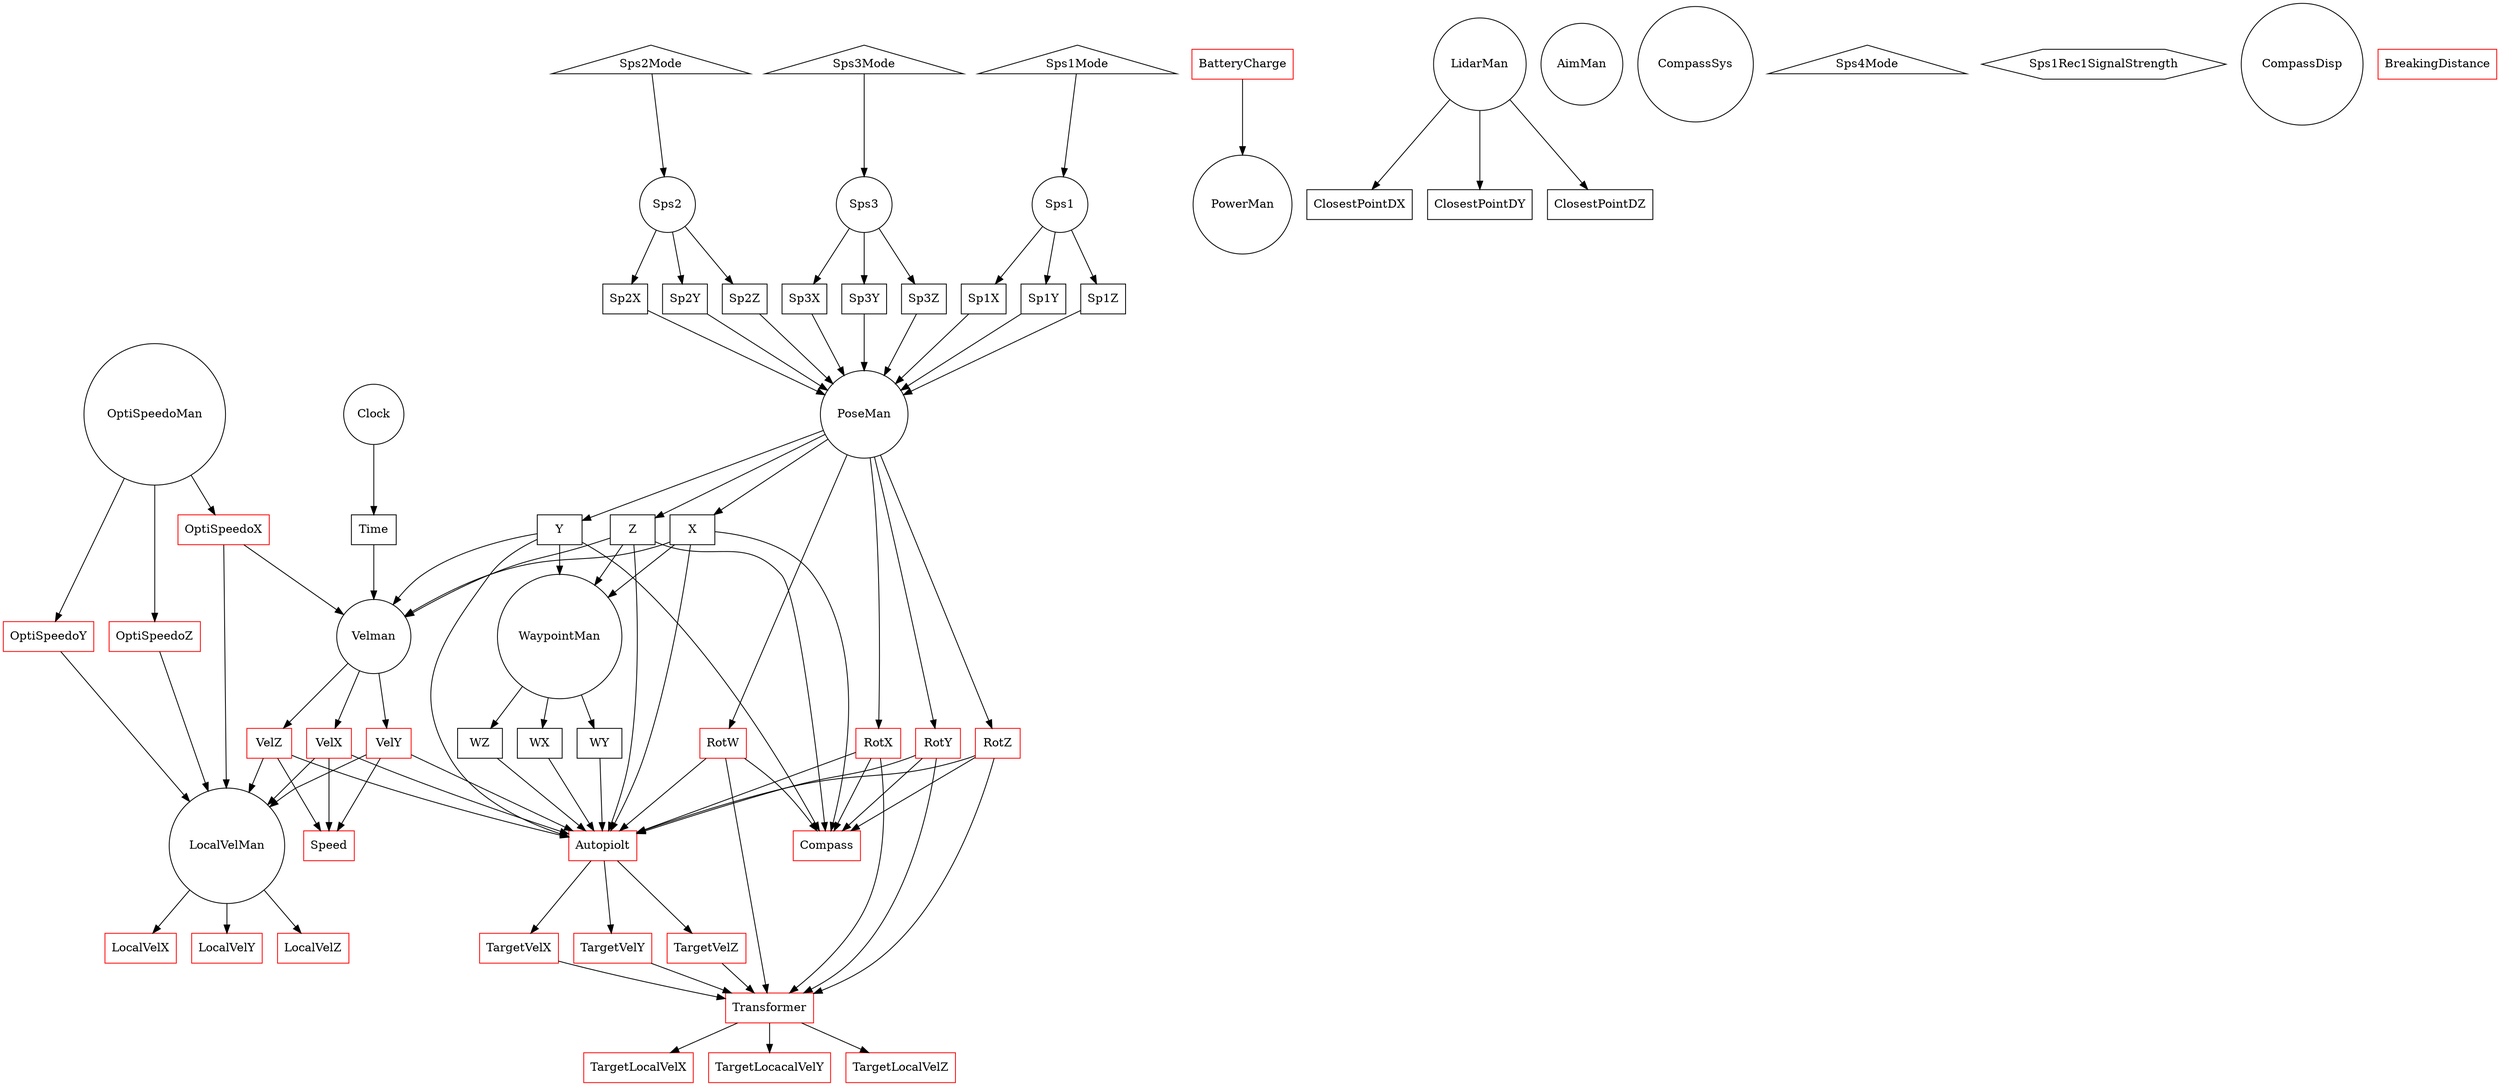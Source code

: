 digraph world {
    //graph [layout = fdp ];

    // systems
    node[ shape = circle ]
    Sps1
    Sps2
    Sps3
    PoseMan
    Velman
    Clock
    PowerMan
    OptiSpeedoMan
    LocalVelMan
    WaypointMan
    LidarMan
    AimMan
    CompassSys

    // config
    node[ shape = triangle]
    Sps1Mode
    Sps2Mode
    Sps3Mode
    Sps4Mode

    // hardware
    node[ shape = hexagon ]
    Sps1Rec1SignalStrength // the signal strength
    
    
    // displays
    node[ shape = circle ]
    CompassDisp

    // state
    node [shape = box];
    Time
    X Y Z
    Sp1X Sp1Y Sp1Z
    Sp2X Sp2Y Sp2Z
    Sp3X Sp3Y Sp3Z
    { WX WY WZ }
    { ClosestPointDX ClosestPointDY ClosestPointDZ }

    node [color = red];
    
    Clock -> Time

    {X Y Z Time} -> Velman
    OptiSpeedoX -> Velman
    
    Velman -> {VelX VelY VelZ}
    // -> PoseMan
    {VelX VelY VelZ} -> Autopiolt
    // Steps
    Sps1Mode -> Sps1 -> {Sp1X Sp1Y Sp1Z} -> PoseMan
    Sps2Mode -> Sps2 -> {Sp2X Sp2Y Sp2Z} -> PoseMan
    Sps3Mode -> Sps3 -> {Sp3X Sp3Y Sp3Z} -> PoseMan

    PoseMan -> {X, Y, Z, RotW, RotX, RotY, RotZ} -> { Compass, Autopiolt }
    { X, Y, Z } -> WaypointMan -> { WX WY WZ } -> Autopiolt

    Autopiolt -> {TargetVelX TargetVelY TargetVelZ} -> Transformer -> {TargetLocalVelX TargetLocacalVelY TargetLocalVelZ}
    {RotW, RotX, RotY, RotZ} -> Transformer

    OptiSpeedoMan -> { OptiSpeedoX OptiSpeedoY OptiSpeedoZ } -> LocalVelMan
    LocalVelMan -> { LocalVelX LocalVelY LocalVelZ }
    
    BatteryCharge -> PowerMan
    {VelX VelY VelZ} -> Speed
    {VelX VelY VelZ} -> LocalVelMan
    
    BreakingDistance
    LidarMan -> { ClosestPointDX ClosestPointDY ClosestPointDZ }
}
